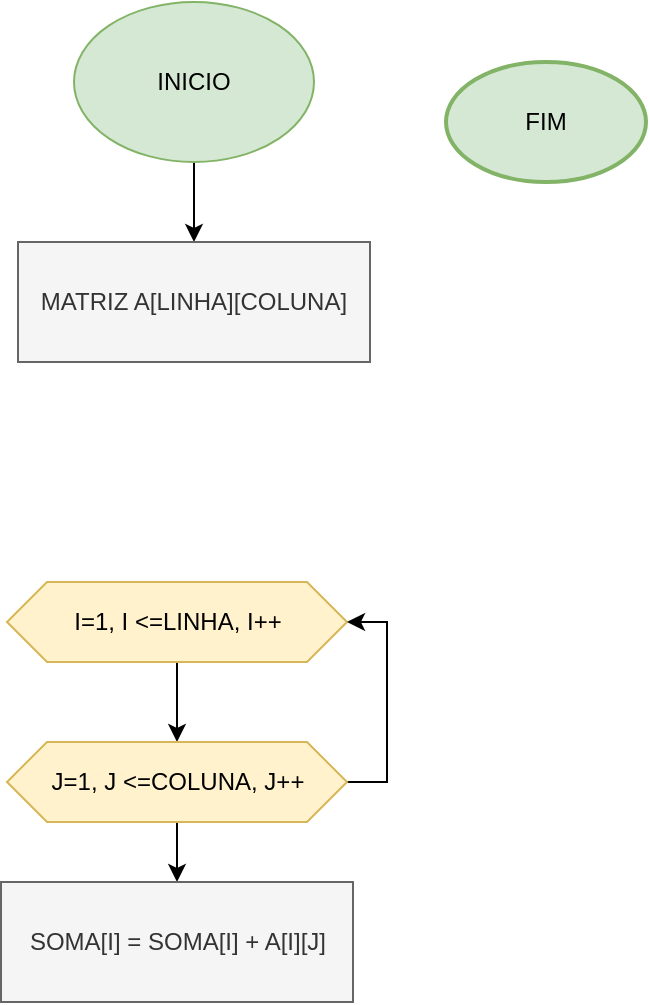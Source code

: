 <mxfile version="26.2.14">
  <diagram name="Página-1" id="gCHlPiciweW2e8KgHg2W">
    <mxGraphModel dx="1426" dy="777" grid="1" gridSize="10" guides="1" tooltips="1" connect="1" arrows="1" fold="1" page="1" pageScale="1" pageWidth="827" pageHeight="1169" math="0" shadow="0">
      <root>
        <mxCell id="0" />
        <mxCell id="1" parent="0" />
        <mxCell id="KHV1YMvSl3jvnYvNKE1O-26" value="" style="edgeStyle=orthogonalEdgeStyle;rounded=0;orthogonalLoop=1;jettySize=auto;html=1;" edge="1" parent="1" source="KHV1YMvSl3jvnYvNKE1O-1" target="KHV1YMvSl3jvnYvNKE1O-12">
          <mxGeometry relative="1" as="geometry" />
        </mxCell>
        <mxCell id="KHV1YMvSl3jvnYvNKE1O-1" value="INICIO&lt;span style=&quot;color: rgba(0, 0, 0, 0); font-family: monospace; font-size: 0px; text-align: start; text-wrap-mode: nowrap;&quot;&gt;%3CmxGraphModel%3E%3Croot%3E%3CmxCell%20id%3D%220%22%2F%3E%3CmxCell%20id%3D%221%22%20parent%3D%220%22%2F%3E%3CmxCell%20id%3D%222%22%20value%3D%22INICIO%22%20style%3D%22strokeWidth%3D2%3Bhtml%3D1%3Bshape%3Dmxgraph.flowchart.start_1%3BwhiteSpace%3Dwrap%3BfillColor%3D%23d5e8d4%3BstrokeColor%3D%2382b366%3B%22%20vertex%3D%221%22%20parent%3D%221%22%3E%3CmxGeometry%20x%3D%22360%22%20y%3D%22370%22%20width%3D%22100%22%20height%3D%2260%22%20as%3D%22geometry%22%2F%3E%3C%2FmxCell%3E%3C%2Froot%3E%3C%2FmxGraphModel%3E&lt;/span&gt;" style="ellipse;whiteSpace=wrap;html=1;fillColor=#d5e8d4;strokeColor=#82b366;" vertex="1" parent="1">
          <mxGeometry x="354" y="290" width="120" height="80" as="geometry" />
        </mxCell>
        <mxCell id="KHV1YMvSl3jvnYvNKE1O-2" value="FIM" style="strokeWidth=2;html=1;shape=mxgraph.flowchart.start_1;whiteSpace=wrap;fillColor=#d5e8d4;strokeColor=#82b366;" vertex="1" parent="1">
          <mxGeometry x="540" y="320" width="100" height="60" as="geometry" />
        </mxCell>
        <mxCell id="KHV1YMvSl3jvnYvNKE1O-8" style="edgeStyle=orthogonalEdgeStyle;rounded=0;orthogonalLoop=1;jettySize=auto;html=1;exitX=0.5;exitY=1;exitDx=0;exitDy=0;entryX=0.5;entryY=0;entryDx=0;entryDy=0;" edge="1" parent="1" source="KHV1YMvSl3jvnYvNKE1O-4" target="KHV1YMvSl3jvnYvNKE1O-5">
          <mxGeometry relative="1" as="geometry" />
        </mxCell>
        <mxCell id="KHV1YMvSl3jvnYvNKE1O-4" value="I=1, I &amp;lt;=LINHA&lt;span style=&quot;background-color: transparent; color: light-dark(rgb(0, 0, 0), rgb(255, 255, 255));&quot;&gt;, I++&lt;/span&gt;" style="shape=hexagon;perimeter=hexagonPerimeter2;whiteSpace=wrap;html=1;fixedSize=1;fillColor=#fff2cc;strokeColor=#d6b656;" vertex="1" parent="1">
          <mxGeometry x="320.5" y="580" width="170" height="40" as="geometry" />
        </mxCell>
        <mxCell id="KHV1YMvSl3jvnYvNKE1O-7" style="edgeStyle=orthogonalEdgeStyle;rounded=0;orthogonalLoop=1;jettySize=auto;html=1;exitX=1;exitY=0.5;exitDx=0;exitDy=0;entryX=1;entryY=0.5;entryDx=0;entryDy=0;" edge="1" parent="1" source="KHV1YMvSl3jvnYvNKE1O-5" target="KHV1YMvSl3jvnYvNKE1O-4">
          <mxGeometry relative="1" as="geometry" />
        </mxCell>
        <mxCell id="KHV1YMvSl3jvnYvNKE1O-23" style="edgeStyle=orthogonalEdgeStyle;rounded=0;orthogonalLoop=1;jettySize=auto;html=1;exitX=0.5;exitY=1;exitDx=0;exitDy=0;entryX=0.5;entryY=0;entryDx=0;entryDy=0;" edge="1" parent="1" source="KHV1YMvSl3jvnYvNKE1O-5">
          <mxGeometry relative="1" as="geometry">
            <mxPoint x="405.5" y="730" as="targetPoint" />
          </mxGeometry>
        </mxCell>
        <mxCell id="KHV1YMvSl3jvnYvNKE1O-5" value="J=1, J &amp;lt;=COLUNA&lt;span style=&quot;background-color: transparent; color: light-dark(rgb(0, 0, 0), rgb(255, 255, 255));&quot;&gt;, J++&lt;/span&gt;" style="shape=hexagon;perimeter=hexagonPerimeter2;whiteSpace=wrap;html=1;fixedSize=1;fillColor=#fff2cc;strokeColor=#d6b656;" vertex="1" parent="1">
          <mxGeometry x="320.5" y="660" width="170" height="40" as="geometry" />
        </mxCell>
        <mxCell id="KHV1YMvSl3jvnYvNKE1O-12" value="MATRIZ A[LINHA][COLUNA]" style="rounded=0;whiteSpace=wrap;html=1;fillColor=#f5f5f5;fontColor=#333333;strokeColor=#666666;" vertex="1" parent="1">
          <mxGeometry x="326" y="410" width="176" height="60" as="geometry" />
        </mxCell>
        <mxCell id="KHV1YMvSl3jvnYvNKE1O-25" value="SOMA[I] = SOMA[I] + A[I][J]" style="rounded=0;whiteSpace=wrap;html=1;fillColor=#f5f5f5;fontColor=#333333;strokeColor=#666666;" vertex="1" parent="1">
          <mxGeometry x="317.5" y="730" width="176" height="60" as="geometry" />
        </mxCell>
      </root>
    </mxGraphModel>
  </diagram>
</mxfile>
